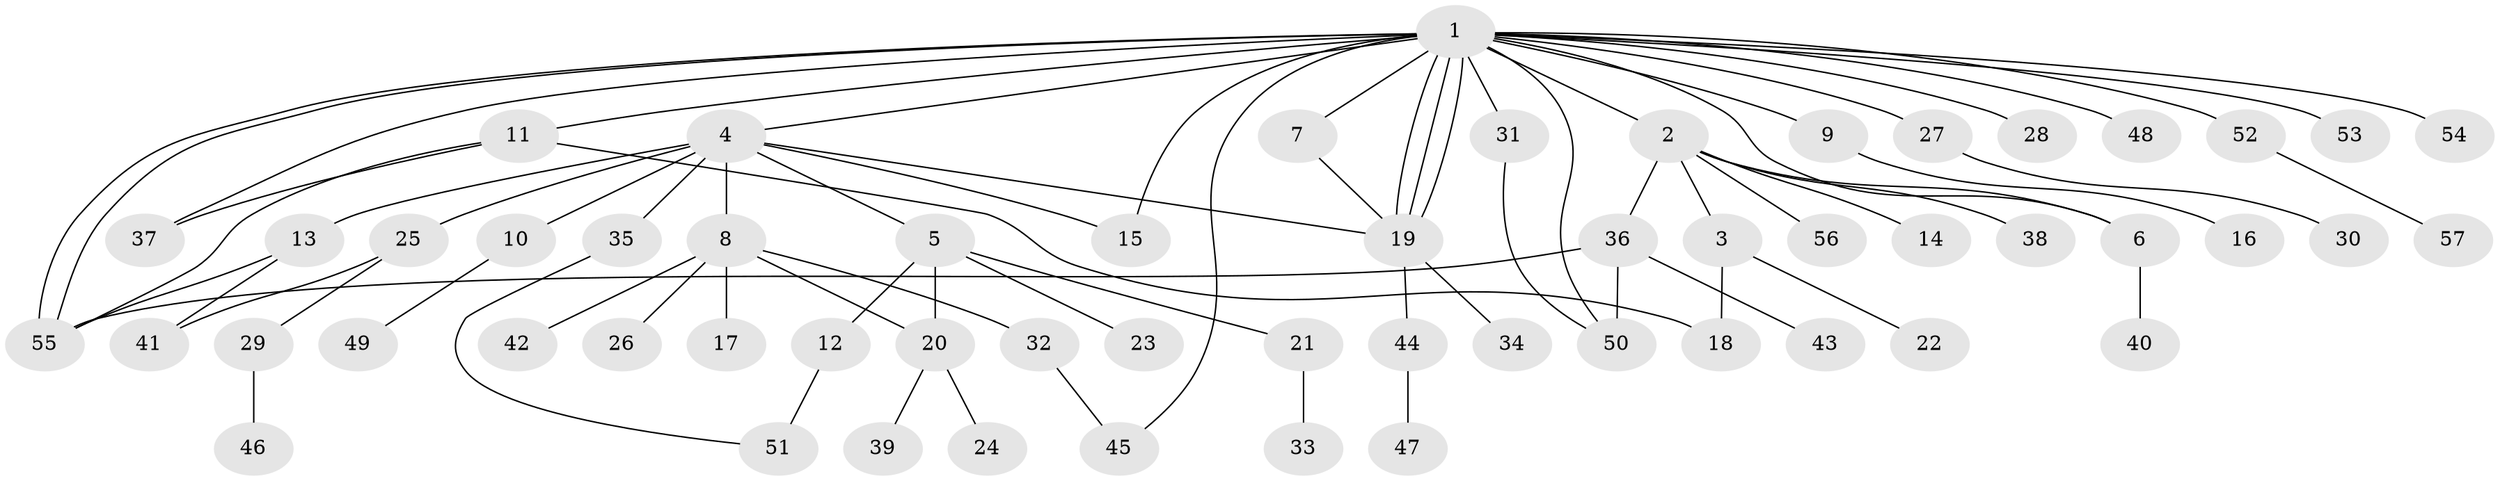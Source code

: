 // Generated by graph-tools (version 1.1) at 2025/01/03/09/25 03:01:47]
// undirected, 57 vertices, 74 edges
graph export_dot {
graph [start="1"]
  node [color=gray90,style=filled];
  1;
  2;
  3;
  4;
  5;
  6;
  7;
  8;
  9;
  10;
  11;
  12;
  13;
  14;
  15;
  16;
  17;
  18;
  19;
  20;
  21;
  22;
  23;
  24;
  25;
  26;
  27;
  28;
  29;
  30;
  31;
  32;
  33;
  34;
  35;
  36;
  37;
  38;
  39;
  40;
  41;
  42;
  43;
  44;
  45;
  46;
  47;
  48;
  49;
  50;
  51;
  52;
  53;
  54;
  55;
  56;
  57;
  1 -- 2;
  1 -- 4;
  1 -- 6;
  1 -- 7;
  1 -- 9;
  1 -- 11;
  1 -- 15;
  1 -- 19;
  1 -- 19;
  1 -- 19;
  1 -- 27;
  1 -- 28;
  1 -- 31;
  1 -- 37;
  1 -- 45;
  1 -- 48;
  1 -- 50;
  1 -- 52;
  1 -- 53;
  1 -- 54;
  1 -- 55;
  1 -- 55;
  2 -- 3;
  2 -- 6;
  2 -- 14;
  2 -- 36;
  2 -- 38;
  2 -- 56;
  3 -- 18;
  3 -- 22;
  4 -- 5;
  4 -- 8;
  4 -- 10;
  4 -- 13;
  4 -- 15;
  4 -- 19;
  4 -- 25;
  4 -- 35;
  5 -- 12;
  5 -- 20;
  5 -- 21;
  5 -- 23;
  6 -- 40;
  7 -- 19;
  8 -- 17;
  8 -- 20;
  8 -- 26;
  8 -- 32;
  8 -- 42;
  9 -- 16;
  10 -- 49;
  11 -- 18;
  11 -- 37;
  11 -- 55;
  12 -- 51;
  13 -- 41;
  13 -- 55;
  19 -- 34;
  19 -- 44;
  20 -- 24;
  20 -- 39;
  21 -- 33;
  25 -- 29;
  25 -- 41;
  27 -- 30;
  29 -- 46;
  31 -- 50;
  32 -- 45;
  35 -- 51;
  36 -- 43;
  36 -- 50;
  36 -- 55;
  44 -- 47;
  52 -- 57;
}
